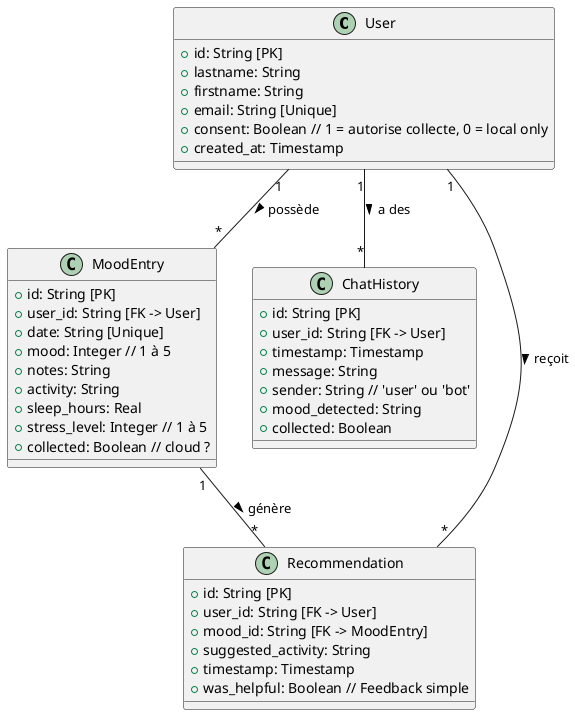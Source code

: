 @startuml

class User {
    +id: String [PK]
    +lastname: String
	+firstname: String
    +email: String [Unique]
    +consent: Boolean // 1 = autorise collecte, 0 = local only
    +created_at: Timestamp
}

class MoodEntry {
    +id: String [PK]
    +user_id: String [FK -> User]
    +date: String [Unique]
    +mood: Integer // 1 à 5
    +notes: String
    +activity: String
    +sleep_hours: Real
    +stress_level: Integer // 1 à 5
    +collected: Boolean // cloud ?
}

class ChatHistory {
    +id: String [PK]
    +user_id: String [FK -> User]
    +timestamp: Timestamp
    +message: String
    +sender: String // 'user' ou 'bot'
    +mood_detected: String
    +collected: Boolean
}

class Recommendation {
    +id: String [PK]
    +user_id: String [FK -> User]
    +mood_id: String [FK -> MoodEntry]
    +suggested_activity: String
    +timestamp: Timestamp
    +was_helpful: Boolean // Feedback simple
}

User "1" -- "*" MoodEntry : possède >
User "1" -- "*" ChatHistory : a des >
User "1" -- "*" Recommendation : reçoit >
MoodEntry "1" -- "*" Recommendation : génère >

@enduml
